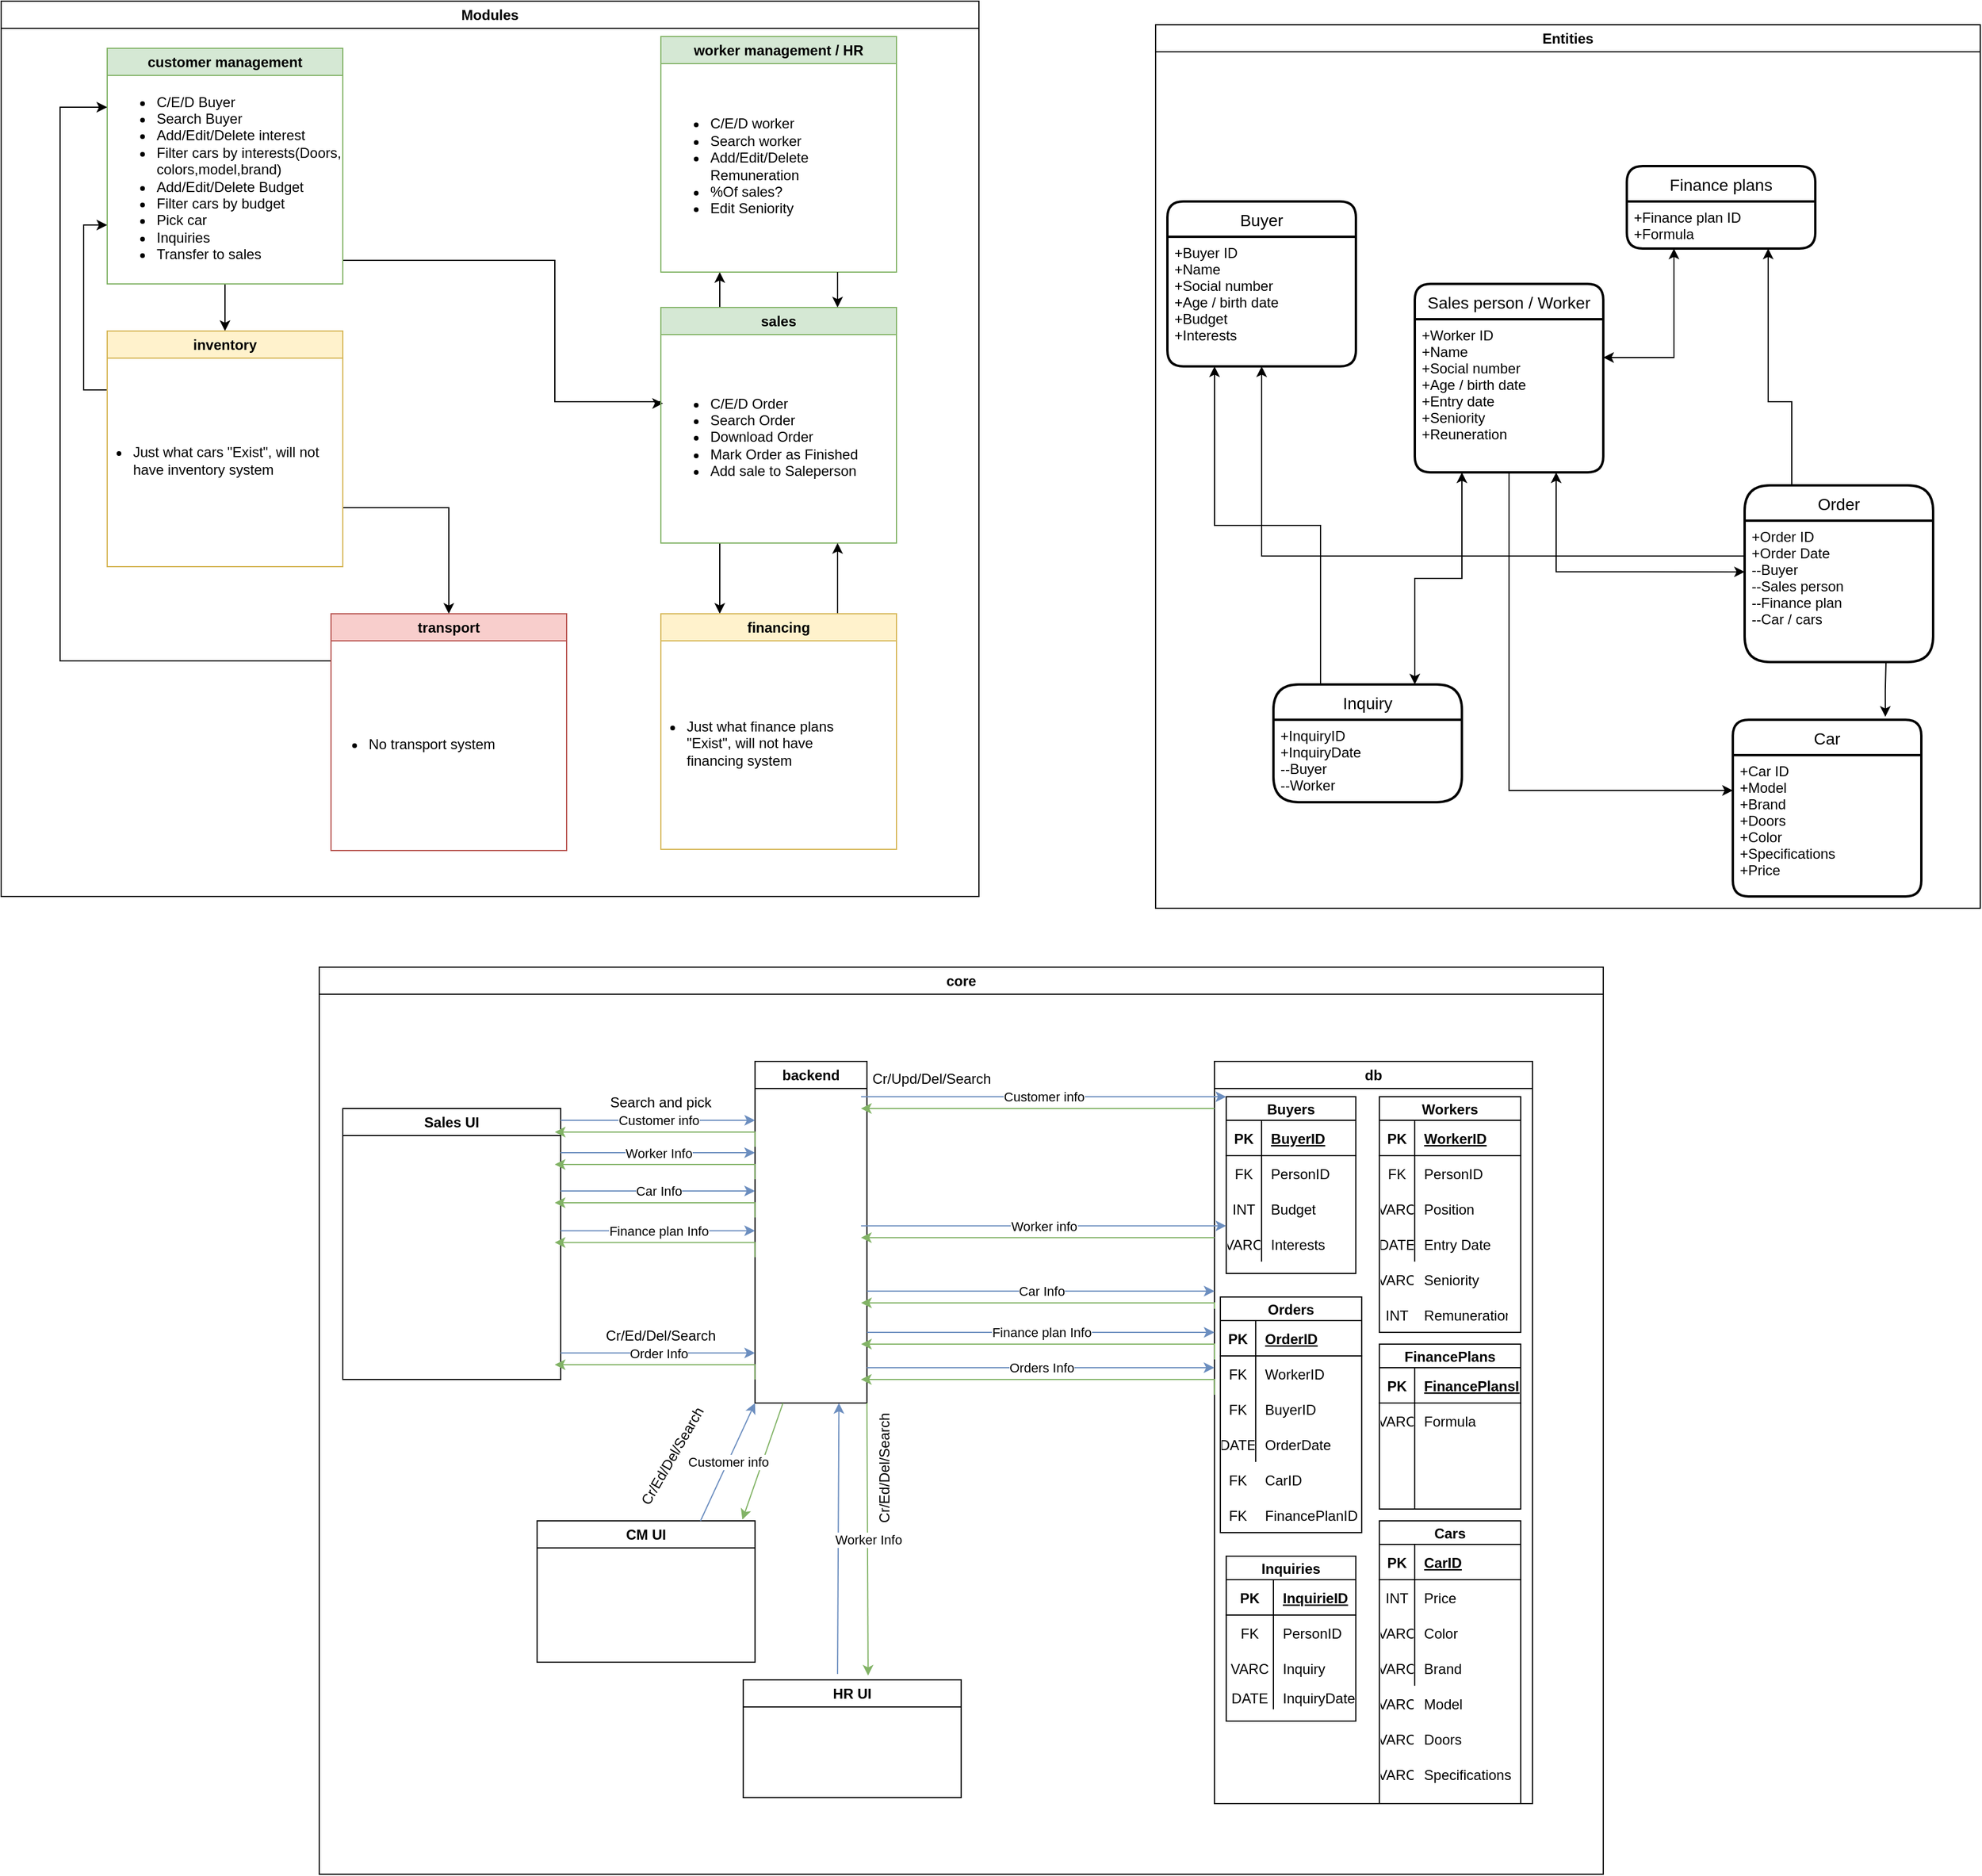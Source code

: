 <mxfile version="20.8.16" type="device"><diagram name="Page-1" id="Ios78xpGciTI81uir2HX"><mxGraphModel dx="2446" dy="1408" grid="1" gridSize="10" guides="1" tooltips="1" connect="1" arrows="1" fold="1" page="1" pageScale="1" pageWidth="1920" pageHeight="1200" math="0" shadow="0"><root><mxCell id="0"/><mxCell id="1" parent="0"/><mxCell id="GWzosVVfgt0Or8-R9kBa-1" value="Modules" style="swimlane;whiteSpace=wrap;html=1;" vertex="1" parent="1"><mxGeometry x="80" y="10" width="830" height="760" as="geometry"/></mxCell><mxCell id="GWzosVVfgt0Or8-R9kBa-6" style="edgeStyle=orthogonalEdgeStyle;rounded=0;orthogonalLoop=1;jettySize=auto;html=1;entryX=0.009;entryY=0.341;entryDx=0;entryDy=0;entryPerimeter=0;" edge="1" parent="GWzosVVfgt0Or8-R9kBa-1" source="GWzosVVfgt0Or8-R9kBa-2" target="GWzosVVfgt0Or8-R9kBa-51"><mxGeometry relative="1" as="geometry"><mxPoint x="470" y="110" as="targetPoint"/><Array as="points"><mxPoint x="470" y="220"/><mxPoint x="470" y="340"/><mxPoint x="560" y="340"/></Array></mxGeometry></mxCell><mxCell id="GWzosVVfgt0Or8-R9kBa-9" style="edgeStyle=orthogonalEdgeStyle;rounded=0;orthogonalLoop=1;jettySize=auto;html=1;entryX=0.5;entryY=0;entryDx=0;entryDy=0;" edge="1" parent="GWzosVVfgt0Or8-R9kBa-1" source="GWzosVVfgt0Or8-R9kBa-2" target="GWzosVVfgt0Or8-R9kBa-5"><mxGeometry relative="1" as="geometry"/></mxCell><mxCell id="GWzosVVfgt0Or8-R9kBa-2" value="customer management" style="swimlane;whiteSpace=wrap;html=1;fillColor=#d5e8d4;strokeColor=#82b366;" vertex="1" parent="GWzosVVfgt0Or8-R9kBa-1"><mxGeometry x="90" y="40" width="200" height="200" as="geometry"/></mxCell><mxCell id="GWzosVVfgt0Or8-R9kBa-50" value="&lt;ul&gt;&lt;li&gt;C/E/D Buyer&lt;/li&gt;&lt;li&gt;Search Buyer&lt;/li&gt;&lt;li&gt;Add/Edit/Delete interest&lt;/li&gt;&lt;li&gt;Filter cars by interests(Doors, colors,model,brand)&lt;/li&gt;&lt;li&gt;Add/Edit/Delete Budget&lt;/li&gt;&lt;li&gt;Filter cars by budget&lt;/li&gt;&lt;li&gt;Pick car&lt;/li&gt;&lt;li&gt;Inquiries&lt;/li&gt;&lt;li&gt;Transfer to sales&lt;/li&gt;&lt;/ul&gt;" style="text;strokeColor=none;fillColor=none;html=1;whiteSpace=wrap;verticalAlign=middle;overflow=hidden;" vertex="1" parent="GWzosVVfgt0Or8-R9kBa-2"><mxGeometry y="20" width="200" height="180" as="geometry"/></mxCell><mxCell id="GWzosVVfgt0Or8-R9kBa-13" style="edgeStyle=orthogonalEdgeStyle;rounded=0;orthogonalLoop=1;jettySize=auto;html=1;exitX=0.25;exitY=1;exitDx=0;exitDy=0;entryX=0.25;entryY=0;entryDx=0;entryDy=0;" edge="1" parent="GWzosVVfgt0Or8-R9kBa-1" source="GWzosVVfgt0Or8-R9kBa-3" target="GWzosVVfgt0Or8-R9kBa-4"><mxGeometry relative="1" as="geometry"/></mxCell><mxCell id="GWzosVVfgt0Or8-R9kBa-61" style="edgeStyle=orthogonalEdgeStyle;rounded=0;orthogonalLoop=1;jettySize=auto;html=1;exitX=0.25;exitY=0;exitDx=0;exitDy=0;entryX=0.25;entryY=1;entryDx=0;entryDy=0;" edge="1" parent="GWzosVVfgt0Or8-R9kBa-1" source="GWzosVVfgt0Or8-R9kBa-3" target="GWzosVVfgt0Or8-R9kBa-53"><mxGeometry relative="1" as="geometry"/></mxCell><mxCell id="GWzosVVfgt0Or8-R9kBa-3" value="sales" style="swimlane;whiteSpace=wrap;html=1;fillColor=#d5e8d4;strokeColor=#82b366;" vertex="1" parent="GWzosVVfgt0Or8-R9kBa-1"><mxGeometry x="560" y="260" width="200" height="200" as="geometry"/></mxCell><mxCell id="GWzosVVfgt0Or8-R9kBa-51" value="&lt;ul&gt;&lt;li&gt;C/E/D Order&lt;/li&gt;&lt;li&gt;Search Order&lt;/li&gt;&lt;li&gt;Download Order&lt;/li&gt;&lt;li&gt;Mark Order as Finished&lt;/li&gt;&lt;li&gt;Add sale to Saleperson&lt;/li&gt;&lt;/ul&gt;" style="text;strokeColor=none;fillColor=none;html=1;whiteSpace=wrap;verticalAlign=middle;overflow=hidden;" vertex="1" parent="GWzosVVfgt0Or8-R9kBa-3"><mxGeometry y="20" width="200" height="180" as="geometry"/></mxCell><mxCell id="GWzosVVfgt0Or8-R9kBa-10" style="edgeStyle=orthogonalEdgeStyle;rounded=0;orthogonalLoop=1;jettySize=auto;html=1;exitX=0;exitY=0.25;exitDx=0;exitDy=0;entryX=0;entryY=0.75;entryDx=0;entryDy=0;" edge="1" parent="GWzosVVfgt0Or8-R9kBa-1" source="GWzosVVfgt0Or8-R9kBa-5" target="GWzosVVfgt0Or8-R9kBa-2"><mxGeometry relative="1" as="geometry"/></mxCell><mxCell id="GWzosVVfgt0Or8-R9kBa-12" style="edgeStyle=orthogonalEdgeStyle;rounded=0;orthogonalLoop=1;jettySize=auto;html=1;exitX=1;exitY=0.75;exitDx=0;exitDy=0;entryX=0.5;entryY=0;entryDx=0;entryDy=0;" edge="1" parent="GWzosVVfgt0Or8-R9kBa-1" source="GWzosVVfgt0Or8-R9kBa-5" target="GWzosVVfgt0Or8-R9kBa-11"><mxGeometry relative="1" as="geometry"><Array as="points"><mxPoint x="380" y="430"/></Array></mxGeometry></mxCell><mxCell id="GWzosVVfgt0Or8-R9kBa-5" value="inventory" style="swimlane;whiteSpace=wrap;html=1;fillColor=#fff2cc;strokeColor=#d6b656;" vertex="1" parent="GWzosVVfgt0Or8-R9kBa-1"><mxGeometry x="90" y="280" width="200" height="200" as="geometry"/></mxCell><mxCell id="GWzosVVfgt0Or8-R9kBa-55" value="&lt;ul&gt;&lt;li style=&quot;border-color: var(--border-color);&quot;&gt;Just what cars &quot;Exist&quot;, will not have inventory system&lt;/li&gt;&lt;/ul&gt;" style="text;strokeColor=none;fillColor=none;html=1;whiteSpace=wrap;verticalAlign=middle;overflow=hidden;" vertex="1" parent="GWzosVVfgt0Or8-R9kBa-5"><mxGeometry x="-20" y="20" width="200" height="180" as="geometry"/></mxCell><mxCell id="GWzosVVfgt0Or8-R9kBa-14" style="edgeStyle=orthogonalEdgeStyle;rounded=0;orthogonalLoop=1;jettySize=auto;html=1;exitX=0.75;exitY=0;exitDx=0;exitDy=0;entryX=0.75;entryY=1;entryDx=0;entryDy=0;" edge="1" parent="GWzosVVfgt0Or8-R9kBa-1" source="GWzosVVfgt0Or8-R9kBa-4" target="GWzosVVfgt0Or8-R9kBa-3"><mxGeometry relative="1" as="geometry"/></mxCell><mxCell id="GWzosVVfgt0Or8-R9kBa-4" value="financing" style="swimlane;whiteSpace=wrap;html=1;fillColor=#fff2cc;strokeColor=#d6b656;startSize=23;" vertex="1" parent="GWzosVVfgt0Or8-R9kBa-1"><mxGeometry x="560" y="520" width="200" height="200" as="geometry"/></mxCell><mxCell id="GWzosVVfgt0Or8-R9kBa-56" value="financing" style="swimlane;whiteSpace=wrap;html=1;fillColor=#fff2cc;strokeColor=#d6b656;" vertex="1" parent="GWzosVVfgt0Or8-R9kBa-4"><mxGeometry width="200" height="200" as="geometry"/></mxCell><mxCell id="GWzosVVfgt0Or8-R9kBa-57" value="&lt;ul&gt;&lt;li&gt;Just what finance plans &quot;Exist&quot;, will not have financing system&lt;/li&gt;&lt;/ul&gt;" style="text;strokeColor=none;fillColor=none;html=1;whiteSpace=wrap;verticalAlign=middle;overflow=hidden;" vertex="1" parent="GWzosVVfgt0Or8-R9kBa-56"><mxGeometry x="-20" y="20" width="200" height="180" as="geometry"/></mxCell><mxCell id="GWzosVVfgt0Or8-R9kBa-15" style="edgeStyle=orthogonalEdgeStyle;rounded=0;orthogonalLoop=1;jettySize=auto;html=1;exitX=0;exitY=0.25;exitDx=0;exitDy=0;entryX=0;entryY=0.25;entryDx=0;entryDy=0;" edge="1" parent="GWzosVVfgt0Or8-R9kBa-1" source="GWzosVVfgt0Or8-R9kBa-11" target="GWzosVVfgt0Or8-R9kBa-2"><mxGeometry relative="1" as="geometry"><Array as="points"><mxPoint x="50" y="560"/><mxPoint x="50" y="90"/></Array></mxGeometry></mxCell><mxCell id="GWzosVVfgt0Or8-R9kBa-11" value="transport" style="swimlane;whiteSpace=wrap;html=1;fillColor=#f8cecc;strokeColor=#b85450;" vertex="1" parent="GWzosVVfgt0Or8-R9kBa-1"><mxGeometry x="280" y="520" width="200" height="201" as="geometry"/></mxCell><mxCell id="GWzosVVfgt0Or8-R9kBa-58" value="&lt;ul&gt;&lt;li style=&quot;border-color: var(--border-color);&quot;&gt;No transport system&lt;/li&gt;&lt;/ul&gt;" style="text;strokeColor=none;fillColor=none;html=1;whiteSpace=wrap;verticalAlign=middle;overflow=hidden;" vertex="1" parent="GWzosVVfgt0Or8-R9kBa-11"><mxGeometry x="-10" y="21" width="200" height="180" as="geometry"/></mxCell><mxCell id="GWzosVVfgt0Or8-R9kBa-52" value="worker management / HR" style="swimlane;whiteSpace=wrap;html=1;fillColor=#d5e8d4;strokeColor=#82b366;" vertex="1" parent="GWzosVVfgt0Or8-R9kBa-1"><mxGeometry x="560" y="30" width="200" height="200" as="geometry"/></mxCell><mxCell id="GWzosVVfgt0Or8-R9kBa-53" value="&lt;ul&gt;&lt;li&gt;C/E/D worker&lt;/li&gt;&lt;li&gt;Search worker&lt;/li&gt;&lt;li&gt;Add/Edit/Delete Remuneration&lt;/li&gt;&lt;li&gt;%Of sales?&lt;/li&gt;&lt;li&gt;Edit Seniority&lt;/li&gt;&lt;/ul&gt;" style="text;strokeColor=none;fillColor=none;html=1;whiteSpace=wrap;verticalAlign=middle;overflow=hidden;" vertex="1" parent="GWzosVVfgt0Or8-R9kBa-52"><mxGeometry y="20" width="200" height="180" as="geometry"/></mxCell><mxCell id="GWzosVVfgt0Or8-R9kBa-62" style="edgeStyle=orthogonalEdgeStyle;rounded=0;orthogonalLoop=1;jettySize=auto;html=1;exitX=0.75;exitY=1;exitDx=0;exitDy=0;entryX=0.75;entryY=0;entryDx=0;entryDy=0;" edge="1" parent="GWzosVVfgt0Or8-R9kBa-1" source="GWzosVVfgt0Or8-R9kBa-53" target="GWzosVVfgt0Or8-R9kBa-3"><mxGeometry relative="1" as="geometry"/></mxCell><mxCell id="GWzosVVfgt0Or8-R9kBa-42" value="Entities" style="swimlane;whiteSpace=wrap;html=1;" vertex="1" parent="1"><mxGeometry x="1060" y="30" width="700" height="750" as="geometry"/></mxCell><mxCell id="GWzosVVfgt0Or8-R9kBa-17" value="Buyer" style="swimlane;childLayout=stackLayout;horizontal=1;startSize=30;horizontalStack=0;rounded=1;fontSize=14;fontStyle=0;strokeWidth=2;resizeParent=0;resizeLast=1;shadow=0;dashed=0;align=center;" vertex="1" parent="GWzosVVfgt0Or8-R9kBa-42"><mxGeometry x="10" y="150" width="160" height="140" as="geometry"/></mxCell><mxCell id="GWzosVVfgt0Or8-R9kBa-18" value="+Buyer ID&#10;+Name&#10;+Social number&#10;+Age / birth date&#10;+Budget&#10;+Interests" style="align=left;strokeColor=none;fillColor=none;spacingLeft=4;fontSize=12;verticalAlign=top;resizable=0;rotatable=0;part=1;" vertex="1" parent="GWzosVVfgt0Or8-R9kBa-17"><mxGeometry y="30" width="160" height="110" as="geometry"/></mxCell><mxCell id="GWzosVVfgt0Or8-R9kBa-19" value="Sales person / Worker" style="swimlane;childLayout=stackLayout;horizontal=1;startSize=30;horizontalStack=0;rounded=1;fontSize=14;fontStyle=0;strokeWidth=2;resizeParent=0;resizeLast=1;shadow=0;dashed=0;align=center;" vertex="1" parent="GWzosVVfgt0Or8-R9kBa-42"><mxGeometry x="220" y="220" width="160" height="160" as="geometry"><mxRectangle x="1130" y="210" width="120" height="30" as="alternateBounds"/></mxGeometry></mxCell><mxCell id="GWzosVVfgt0Or8-R9kBa-20" value="+Worker ID&#10;+Name&#10;+Social number&#10;+Age / birth date&#10;+Entry date&#10;+Seniority&#10;+Reuneration&#10;" style="align=left;strokeColor=none;fillColor=none;spacingLeft=4;fontSize=12;verticalAlign=top;resizable=0;rotatable=0;part=1;" vertex="1" parent="GWzosVVfgt0Or8-R9kBa-19"><mxGeometry y="30" width="160" height="130" as="geometry"/></mxCell><mxCell id="GWzosVVfgt0Or8-R9kBa-27" value="Order" style="swimlane;childLayout=stackLayout;horizontal=1;startSize=30;horizontalStack=0;rounded=1;fontSize=14;fontStyle=0;strokeWidth=2;resizeParent=0;resizeLast=1;shadow=0;dashed=0;align=center;arcSize=24;" vertex="1" parent="GWzosVVfgt0Or8-R9kBa-42"><mxGeometry x="500" y="391" width="160" height="150" as="geometry"/></mxCell><mxCell id="GWzosVVfgt0Or8-R9kBa-28" value="+Order ID&#10;+Order Date&#10;--Buyer&#10;--Sales person&#10;--Finance plan&#10;--Car / cars" style="align=left;strokeColor=none;fillColor=none;spacingLeft=4;fontSize=12;verticalAlign=top;resizable=0;rotatable=0;part=1;" vertex="1" parent="GWzosVVfgt0Or8-R9kBa-27"><mxGeometry y="30" width="160" height="120" as="geometry"/></mxCell><mxCell id="GWzosVVfgt0Or8-R9kBa-30" style="edgeStyle=orthogonalEdgeStyle;rounded=0;orthogonalLoop=1;jettySize=auto;html=1;exitX=0.5;exitY=1;exitDx=0;exitDy=0;entryX=0;entryY=0.25;entryDx=0;entryDy=0;startArrow=classic;startFill=1;endArrow=none;endFill=0;" edge="1" parent="GWzosVVfgt0Or8-R9kBa-42" source="GWzosVVfgt0Or8-R9kBa-18" target="GWzosVVfgt0Or8-R9kBa-28"><mxGeometry relative="1" as="geometry"/></mxCell><mxCell id="GWzosVVfgt0Or8-R9kBa-31" style="edgeStyle=orthogonalEdgeStyle;rounded=0;orthogonalLoop=1;jettySize=auto;html=1;exitX=0.75;exitY=1;exitDx=0;exitDy=0;entryX=0.25;entryY=0;entryDx=0;entryDy=0;startArrow=classic;startFill=1;endArrow=none;endFill=0;" edge="1" parent="GWzosVVfgt0Or8-R9kBa-42" source="GWzosVVfgt0Or8-R9kBa-38" target="GWzosVVfgt0Or8-R9kBa-27"><mxGeometry relative="1" as="geometry"><mxPoint x="390" y="250" as="sourcePoint"/><Array as="points"><mxPoint x="520" y="320"/><mxPoint x="540" y="320"/></Array></mxGeometry></mxCell><mxCell id="GWzosVVfgt0Or8-R9kBa-37" value="Finance plans" style="swimlane;childLayout=stackLayout;horizontal=1;startSize=30;horizontalStack=0;rounded=1;fontSize=14;fontStyle=0;strokeWidth=2;resizeParent=0;resizeLast=1;shadow=0;dashed=0;align=center;" vertex="1" parent="GWzosVVfgt0Or8-R9kBa-42"><mxGeometry x="400" y="120" width="160" height="70" as="geometry"><mxRectangle x="1130" y="210" width="120" height="30" as="alternateBounds"/></mxGeometry></mxCell><mxCell id="GWzosVVfgt0Or8-R9kBa-38" value="+Finance plan ID&#10;+Formula&#10;" style="align=left;strokeColor=none;fillColor=none;spacingLeft=4;fontSize=12;verticalAlign=top;resizable=0;rotatable=0;part=1;" vertex="1" parent="GWzosVVfgt0Or8-R9kBa-37"><mxGeometry y="30" width="160" height="40" as="geometry"/></mxCell><mxCell id="GWzosVVfgt0Or8-R9kBa-32" value="Car" style="swimlane;childLayout=stackLayout;horizontal=1;startSize=30;horizontalStack=0;rounded=1;fontSize=14;fontStyle=0;strokeWidth=2;resizeParent=0;resizeLast=1;shadow=0;dashed=0;align=center;" vertex="1" parent="GWzosVVfgt0Or8-R9kBa-42"><mxGeometry x="490" y="590" width="160" height="150" as="geometry"/></mxCell><mxCell id="GWzosVVfgt0Or8-R9kBa-33" value="+Car ID&#10;+Model&#10;+Brand&#10;+Doors&#10;+Color&#10;+Specifications&#10;+Price" style="align=left;strokeColor=none;fillColor=none;spacingLeft=4;fontSize=12;verticalAlign=top;resizable=0;rotatable=0;part=1;" vertex="1" parent="GWzosVVfgt0Or8-R9kBa-32"><mxGeometry y="30" width="160" height="120" as="geometry"/></mxCell><mxCell id="GWzosVVfgt0Or8-R9kBa-44" style="edgeStyle=orthogonalEdgeStyle;rounded=0;orthogonalLoop=1;jettySize=auto;html=1;exitX=0.75;exitY=1;exitDx=0;exitDy=0;entryX=0.001;entryY=0.362;entryDx=0;entryDy=0;entryPerimeter=0;startArrow=classic;startFill=1;" edge="1" parent="GWzosVVfgt0Or8-R9kBa-42" source="GWzosVVfgt0Or8-R9kBa-20" target="GWzosVVfgt0Or8-R9kBa-28"><mxGeometry relative="1" as="geometry"/></mxCell><mxCell id="GWzosVVfgt0Or8-R9kBa-45" style="edgeStyle=orthogonalEdgeStyle;rounded=0;orthogonalLoop=1;jettySize=auto;html=1;exitX=0.809;exitY=-0.017;exitDx=0;exitDy=0;entryX=0.75;entryY=1;entryDx=0;entryDy=0;startArrow=classic;startFill=1;endArrow=none;endFill=0;exitPerimeter=0;" edge="1" parent="GWzosVVfgt0Or8-R9kBa-42" source="GWzosVVfgt0Or8-R9kBa-32" target="GWzosVVfgt0Or8-R9kBa-28"><mxGeometry relative="1" as="geometry"/></mxCell><mxCell id="GWzosVVfgt0Or8-R9kBa-46" style="edgeStyle=orthogonalEdgeStyle;rounded=0;orthogonalLoop=1;jettySize=auto;html=1;entryX=0.25;entryY=1;entryDx=0;entryDy=0;startArrow=classic;startFill=1;exitX=1;exitY=0.25;exitDx=0;exitDy=0;" edge="1" parent="GWzosVVfgt0Or8-R9kBa-42" source="GWzosVVfgt0Or8-R9kBa-20" target="GWzosVVfgt0Or8-R9kBa-38"><mxGeometry relative="1" as="geometry"><mxPoint x="360" y="280" as="sourcePoint"/></mxGeometry></mxCell><mxCell id="GWzosVVfgt0Or8-R9kBa-380" style="edgeStyle=orthogonalEdgeStyle;rounded=0;orthogonalLoop=1;jettySize=auto;html=1;exitX=0.25;exitY=0;exitDx=0;exitDy=0;entryX=0.25;entryY=1;entryDx=0;entryDy=0;" edge="1" parent="GWzosVVfgt0Or8-R9kBa-42" source="GWzosVVfgt0Or8-R9kBa-375" target="GWzosVVfgt0Or8-R9kBa-18"><mxGeometry relative="1" as="geometry"/></mxCell><mxCell id="GWzosVVfgt0Or8-R9kBa-375" value="Inquiry " style="swimlane;childLayout=stackLayout;horizontal=1;startSize=30;horizontalStack=0;rounded=1;fontSize=14;fontStyle=0;strokeWidth=2;resizeParent=0;resizeLast=1;shadow=0;dashed=0;align=center;arcSize=24;" vertex="1" parent="GWzosVVfgt0Or8-R9kBa-42"><mxGeometry x="100" y="560" width="160" height="100" as="geometry"/></mxCell><mxCell id="GWzosVVfgt0Or8-R9kBa-376" value="+InquiryID&#10;+InquiryDate&#10;--Buyer&#10;--Worker" style="align=left;strokeColor=none;fillColor=none;spacingLeft=4;fontSize=12;verticalAlign=top;resizable=0;rotatable=0;part=1;" vertex="1" parent="GWzosVVfgt0Or8-R9kBa-375"><mxGeometry y="30" width="160" height="70" as="geometry"/></mxCell><mxCell id="GWzosVVfgt0Or8-R9kBa-378" style="edgeStyle=orthogonalEdgeStyle;rounded=0;orthogonalLoop=1;jettySize=auto;html=1;exitX=0.25;exitY=1;exitDx=0;exitDy=0;entryX=0.75;entryY=0;entryDx=0;entryDy=0;startArrow=classic;startFill=1;" edge="1" parent="GWzosVVfgt0Or8-R9kBa-42" source="GWzosVVfgt0Or8-R9kBa-20" target="GWzosVVfgt0Or8-R9kBa-375"><mxGeometry relative="1" as="geometry"/></mxCell><mxCell id="GWzosVVfgt0Or8-R9kBa-382" style="edgeStyle=orthogonalEdgeStyle;rounded=0;orthogonalLoop=1;jettySize=auto;html=1;exitX=0.5;exitY=1;exitDx=0;exitDy=0;entryX=0;entryY=0.25;entryDx=0;entryDy=0;startArrow=none;startFill=0;endArrow=classic;endFill=1;" edge="1" parent="GWzosVVfgt0Or8-R9kBa-42" source="GWzosVVfgt0Or8-R9kBa-20" target="GWzosVVfgt0Or8-R9kBa-33"><mxGeometry relative="1" as="geometry"/></mxCell><mxCell id="GWzosVVfgt0Or8-R9kBa-63" value="core" style="swimlane;whiteSpace=wrap;html=1;" vertex="1" parent="1"><mxGeometry x="350" y="830" width="1090" height="770" as="geometry"/></mxCell><mxCell id="GWzosVVfgt0Or8-R9kBa-65" value="CM UI" style="swimlane;whiteSpace=wrap;html=1;" vertex="1" parent="GWzosVVfgt0Or8-R9kBa-63"><mxGeometry x="184.92" y="470" width="185" height="120" as="geometry"/></mxCell><mxCell id="GWzosVVfgt0Or8-R9kBa-67" value="backend" style="swimlane;whiteSpace=wrap;html=1;" vertex="1" parent="GWzosVVfgt0Or8-R9kBa-63"><mxGeometry x="369.92" y="80" width="95" height="290" as="geometry"/></mxCell><mxCell id="GWzosVVfgt0Or8-R9kBa-68" value="db" style="swimlane;whiteSpace=wrap;html=1;" vertex="1" parent="GWzosVVfgt0Or8-R9kBa-63"><mxGeometry x="759.92" y="80" width="270" height="630" as="geometry"/></mxCell><mxCell id="GWzosVVfgt0Or8-R9kBa-91" value="Buyers" style="shape=table;startSize=20;container=1;collapsible=1;childLayout=tableLayout;fixedRows=1;rowLines=0;fontStyle=1;align=center;resizeLast=1;" vertex="1" parent="GWzosVVfgt0Or8-R9kBa-68"><mxGeometry x="10" y="30" width="110" height="150" as="geometry"/></mxCell><mxCell id="GWzosVVfgt0Or8-R9kBa-92" value="" style="shape=tableRow;horizontal=0;startSize=0;swimlaneHead=0;swimlaneBody=0;fillColor=none;collapsible=0;dropTarget=0;points=[[0,0.5],[1,0.5]];portConstraint=eastwest;top=0;left=0;right=0;bottom=1;" vertex="1" parent="GWzosVVfgt0Or8-R9kBa-91"><mxGeometry y="20" width="110" height="30" as="geometry"/></mxCell><mxCell id="GWzosVVfgt0Or8-R9kBa-93" value="PK" style="shape=partialRectangle;connectable=0;fillColor=none;top=0;left=0;bottom=0;right=0;fontStyle=1;overflow=hidden;" vertex="1" parent="GWzosVVfgt0Or8-R9kBa-92"><mxGeometry width="30" height="30" as="geometry"><mxRectangle width="30" height="30" as="alternateBounds"/></mxGeometry></mxCell><mxCell id="GWzosVVfgt0Or8-R9kBa-94" value="BuyerID" style="shape=partialRectangle;connectable=0;fillColor=none;top=0;left=0;bottom=0;right=0;align=left;spacingLeft=6;fontStyle=5;overflow=hidden;" vertex="1" parent="GWzosVVfgt0Or8-R9kBa-92"><mxGeometry x="30" width="80" height="30" as="geometry"><mxRectangle width="80" height="30" as="alternateBounds"/></mxGeometry></mxCell><mxCell id="GWzosVVfgt0Or8-R9kBa-95" value="" style="shape=tableRow;horizontal=0;startSize=0;swimlaneHead=0;swimlaneBody=0;fillColor=none;collapsible=0;dropTarget=0;points=[[0,0.5],[1,0.5]];portConstraint=eastwest;top=0;left=0;right=0;bottom=0;" vertex="1" parent="GWzosVVfgt0Or8-R9kBa-91"><mxGeometry y="50" width="110" height="30" as="geometry"/></mxCell><mxCell id="GWzosVVfgt0Or8-R9kBa-96" value="FK" style="shape=partialRectangle;connectable=0;fillColor=none;top=0;left=0;bottom=0;right=0;editable=1;overflow=hidden;" vertex="1" parent="GWzosVVfgt0Or8-R9kBa-95"><mxGeometry width="30" height="30" as="geometry"><mxRectangle width="30" height="30" as="alternateBounds"/></mxGeometry></mxCell><mxCell id="GWzosVVfgt0Or8-R9kBa-97" value="PersonID" style="shape=partialRectangle;connectable=0;fillColor=none;top=0;left=0;bottom=0;right=0;align=left;spacingLeft=6;overflow=hidden;" vertex="1" parent="GWzosVVfgt0Or8-R9kBa-95"><mxGeometry x="30" width="80" height="30" as="geometry"><mxRectangle width="80" height="30" as="alternateBounds"/></mxGeometry></mxCell><mxCell id="GWzosVVfgt0Or8-R9kBa-98" value="" style="shape=tableRow;horizontal=0;startSize=0;swimlaneHead=0;swimlaneBody=0;fillColor=none;collapsible=0;dropTarget=0;points=[[0,0.5],[1,0.5]];portConstraint=eastwest;top=0;left=0;right=0;bottom=0;" vertex="1" parent="GWzosVVfgt0Or8-R9kBa-91"><mxGeometry y="80" width="110" height="30" as="geometry"/></mxCell><mxCell id="GWzosVVfgt0Or8-R9kBa-99" value="INT" style="shape=partialRectangle;connectable=0;fillColor=none;top=0;left=0;bottom=0;right=0;editable=1;overflow=hidden;" vertex="1" parent="GWzosVVfgt0Or8-R9kBa-98"><mxGeometry width="30" height="30" as="geometry"><mxRectangle width="30" height="30" as="alternateBounds"/></mxGeometry></mxCell><mxCell id="GWzosVVfgt0Or8-R9kBa-100" value="Budget" style="shape=partialRectangle;connectable=0;fillColor=none;top=0;left=0;bottom=0;right=0;align=left;spacingLeft=6;overflow=hidden;" vertex="1" parent="GWzosVVfgt0Or8-R9kBa-98"><mxGeometry x="30" width="80" height="30" as="geometry"><mxRectangle width="80" height="30" as="alternateBounds"/></mxGeometry></mxCell><mxCell id="GWzosVVfgt0Or8-R9kBa-101" value="" style="shape=tableRow;horizontal=0;startSize=0;swimlaneHead=0;swimlaneBody=0;fillColor=none;collapsible=0;dropTarget=0;points=[[0,0.5],[1,0.5]];portConstraint=eastwest;top=0;left=0;right=0;bottom=0;" vertex="1" parent="GWzosVVfgt0Or8-R9kBa-91"><mxGeometry y="110" width="110" height="30" as="geometry"/></mxCell><mxCell id="GWzosVVfgt0Or8-R9kBa-102" value="VARC" style="shape=partialRectangle;connectable=0;fillColor=none;top=0;left=0;bottom=0;right=0;editable=1;overflow=hidden;" vertex="1" parent="GWzosVVfgt0Or8-R9kBa-101"><mxGeometry width="30" height="30" as="geometry"><mxRectangle width="30" height="30" as="alternateBounds"/></mxGeometry></mxCell><mxCell id="GWzosVVfgt0Or8-R9kBa-103" value="Interests" style="shape=partialRectangle;connectable=0;fillColor=none;top=0;left=0;bottom=0;right=0;align=left;spacingLeft=6;overflow=hidden;" vertex="1" parent="GWzosVVfgt0Or8-R9kBa-101"><mxGeometry x="30" width="80" height="30" as="geometry"><mxRectangle width="80" height="30" as="alternateBounds"/></mxGeometry></mxCell><mxCell id="GWzosVVfgt0Or8-R9kBa-118" value="Workers" style="shape=table;startSize=20;container=1;collapsible=1;childLayout=tableLayout;fixedRows=1;rowLines=0;fontStyle=1;align=center;resizeLast=1;" vertex="1" parent="GWzosVVfgt0Or8-R9kBa-68"><mxGeometry x="140" y="30" width="120" height="200" as="geometry"/></mxCell><mxCell id="GWzosVVfgt0Or8-R9kBa-119" value="" style="shape=tableRow;horizontal=0;startSize=0;swimlaneHead=0;swimlaneBody=0;fillColor=none;collapsible=0;dropTarget=0;points=[[0,0.5],[1,0.5]];portConstraint=eastwest;top=0;left=0;right=0;bottom=1;" vertex="1" parent="GWzosVVfgt0Or8-R9kBa-118"><mxGeometry y="20" width="120" height="30" as="geometry"/></mxCell><mxCell id="GWzosVVfgt0Or8-R9kBa-120" value="PK" style="shape=partialRectangle;connectable=0;fillColor=none;top=0;left=0;bottom=0;right=0;fontStyle=1;overflow=hidden;" vertex="1" parent="GWzosVVfgt0Or8-R9kBa-119"><mxGeometry width="30" height="30" as="geometry"><mxRectangle width="30" height="30" as="alternateBounds"/></mxGeometry></mxCell><mxCell id="GWzosVVfgt0Or8-R9kBa-121" value="WorkerID" style="shape=partialRectangle;connectable=0;fillColor=none;top=0;left=0;bottom=0;right=0;align=left;spacingLeft=6;fontStyle=5;overflow=hidden;" vertex="1" parent="GWzosVVfgt0Or8-R9kBa-119"><mxGeometry x="30" width="90" height="30" as="geometry"><mxRectangle width="90" height="30" as="alternateBounds"/></mxGeometry></mxCell><mxCell id="GWzosVVfgt0Or8-R9kBa-122" value="" style="shape=tableRow;horizontal=0;startSize=0;swimlaneHead=0;swimlaneBody=0;fillColor=none;collapsible=0;dropTarget=0;points=[[0,0.5],[1,0.5]];portConstraint=eastwest;top=0;left=0;right=0;bottom=0;" vertex="1" parent="GWzosVVfgt0Or8-R9kBa-118"><mxGeometry y="50" width="120" height="30" as="geometry"/></mxCell><mxCell id="GWzosVVfgt0Or8-R9kBa-123" value="FK" style="shape=partialRectangle;connectable=0;fillColor=none;top=0;left=0;bottom=0;right=0;editable=1;overflow=hidden;" vertex="1" parent="GWzosVVfgt0Or8-R9kBa-122"><mxGeometry width="30" height="30" as="geometry"><mxRectangle width="30" height="30" as="alternateBounds"/></mxGeometry></mxCell><mxCell id="GWzosVVfgt0Or8-R9kBa-124" value="PersonID" style="shape=partialRectangle;connectable=0;fillColor=none;top=0;left=0;bottom=0;right=0;align=left;spacingLeft=6;overflow=hidden;" vertex="1" parent="GWzosVVfgt0Or8-R9kBa-122"><mxGeometry x="30" width="90" height="30" as="geometry"><mxRectangle width="90" height="30" as="alternateBounds"/></mxGeometry></mxCell><mxCell id="GWzosVVfgt0Or8-R9kBa-125" value="" style="shape=tableRow;horizontal=0;startSize=0;swimlaneHead=0;swimlaneBody=0;fillColor=none;collapsible=0;dropTarget=0;points=[[0,0.5],[1,0.5]];portConstraint=eastwest;top=0;left=0;right=0;bottom=0;" vertex="1" parent="GWzosVVfgt0Or8-R9kBa-118"><mxGeometry y="80" width="120" height="30" as="geometry"/></mxCell><mxCell id="GWzosVVfgt0Or8-R9kBa-126" value="VARC" style="shape=partialRectangle;connectable=0;fillColor=none;top=0;left=0;bottom=0;right=0;editable=1;overflow=hidden;" vertex="1" parent="GWzosVVfgt0Or8-R9kBa-125"><mxGeometry width="30" height="30" as="geometry"><mxRectangle width="30" height="30" as="alternateBounds"/></mxGeometry></mxCell><mxCell id="GWzosVVfgt0Or8-R9kBa-127" value="Position" style="shape=partialRectangle;connectable=0;fillColor=none;top=0;left=0;bottom=0;right=0;align=left;spacingLeft=6;overflow=hidden;" vertex="1" parent="GWzosVVfgt0Or8-R9kBa-125"><mxGeometry x="30" width="90" height="30" as="geometry"><mxRectangle width="90" height="30" as="alternateBounds"/></mxGeometry></mxCell><mxCell id="GWzosVVfgt0Or8-R9kBa-128" value="" style="shape=tableRow;horizontal=0;startSize=0;swimlaneHead=0;swimlaneBody=0;fillColor=none;collapsible=0;dropTarget=0;points=[[0,0.5],[1,0.5]];portConstraint=eastwest;top=0;left=0;right=0;bottom=0;" vertex="1" parent="GWzosVVfgt0Or8-R9kBa-118"><mxGeometry y="110" width="120" height="30" as="geometry"/></mxCell><mxCell id="GWzosVVfgt0Or8-R9kBa-129" value="DATE" style="shape=partialRectangle;connectable=0;fillColor=none;top=0;left=0;bottom=0;right=0;editable=1;overflow=hidden;" vertex="1" parent="GWzosVVfgt0Or8-R9kBa-128"><mxGeometry width="30" height="30" as="geometry"><mxRectangle width="30" height="30" as="alternateBounds"/></mxGeometry></mxCell><mxCell id="GWzosVVfgt0Or8-R9kBa-130" value="Entry Date" style="shape=partialRectangle;connectable=0;fillColor=none;top=0;left=0;bottom=0;right=0;align=left;spacingLeft=6;overflow=hidden;" vertex="1" parent="GWzosVVfgt0Or8-R9kBa-128"><mxGeometry x="30" width="90" height="30" as="geometry"><mxRectangle width="90" height="30" as="alternateBounds"/></mxGeometry></mxCell><mxCell id="GWzosVVfgt0Or8-R9kBa-131" value="" style="shape=tableRow;horizontal=0;startSize=0;swimlaneHead=0;swimlaneBody=0;fillColor=none;collapsible=0;dropTarget=0;points=[[0,0.5],[1,0.5]];portConstraint=eastwest;top=0;left=0;right=0;bottom=0;" vertex="1" parent="GWzosVVfgt0Or8-R9kBa-68"><mxGeometry x="140" y="170" width="110" height="30" as="geometry"/></mxCell><mxCell id="GWzosVVfgt0Or8-R9kBa-132" value="VARC" style="shape=partialRectangle;connectable=0;fillColor=none;top=0;left=0;bottom=0;right=0;editable=1;overflow=hidden;" vertex="1" parent="GWzosVVfgt0Or8-R9kBa-131"><mxGeometry width="30" height="30" as="geometry"><mxRectangle width="30" height="30" as="alternateBounds"/></mxGeometry></mxCell><mxCell id="GWzosVVfgt0Or8-R9kBa-133" value="Seniority" style="shape=partialRectangle;connectable=0;fillColor=none;top=0;left=0;bottom=0;right=0;align=left;spacingLeft=6;overflow=hidden;" vertex="1" parent="GWzosVVfgt0Or8-R9kBa-131"><mxGeometry x="30" width="80" height="30" as="geometry"><mxRectangle width="80" height="30" as="alternateBounds"/></mxGeometry></mxCell><mxCell id="GWzosVVfgt0Or8-R9kBa-143" value="Orders" style="shape=table;startSize=20;container=1;collapsible=1;childLayout=tableLayout;fixedRows=1;rowLines=0;fontStyle=1;align=center;resizeLast=1;" vertex="1" parent="GWzosVVfgt0Or8-R9kBa-68"><mxGeometry x="5" y="200" width="120" height="200" as="geometry"/></mxCell><mxCell id="GWzosVVfgt0Or8-R9kBa-144" value="" style="shape=tableRow;horizontal=0;startSize=0;swimlaneHead=0;swimlaneBody=0;fillColor=none;collapsible=0;dropTarget=0;points=[[0,0.5],[1,0.5]];portConstraint=eastwest;top=0;left=0;right=0;bottom=1;" vertex="1" parent="GWzosVVfgt0Or8-R9kBa-143"><mxGeometry y="20" width="120" height="30" as="geometry"/></mxCell><mxCell id="GWzosVVfgt0Or8-R9kBa-145" value="PK" style="shape=partialRectangle;connectable=0;fillColor=none;top=0;left=0;bottom=0;right=0;fontStyle=1;overflow=hidden;" vertex="1" parent="GWzosVVfgt0Or8-R9kBa-144"><mxGeometry width="30" height="30" as="geometry"><mxRectangle width="30" height="30" as="alternateBounds"/></mxGeometry></mxCell><mxCell id="GWzosVVfgt0Or8-R9kBa-146" value="OrderID" style="shape=partialRectangle;connectable=0;fillColor=none;top=0;left=0;bottom=0;right=0;align=left;spacingLeft=6;fontStyle=5;overflow=hidden;" vertex="1" parent="GWzosVVfgt0Or8-R9kBa-144"><mxGeometry x="30" width="90" height="30" as="geometry"><mxRectangle width="90" height="30" as="alternateBounds"/></mxGeometry></mxCell><mxCell id="GWzosVVfgt0Or8-R9kBa-147" value="" style="shape=tableRow;horizontal=0;startSize=0;swimlaneHead=0;swimlaneBody=0;fillColor=none;collapsible=0;dropTarget=0;points=[[0,0.5],[1,0.5]];portConstraint=eastwest;top=0;left=0;right=0;bottom=0;" vertex="1" parent="GWzosVVfgt0Or8-R9kBa-143"><mxGeometry y="50" width="120" height="30" as="geometry"/></mxCell><mxCell id="GWzosVVfgt0Or8-R9kBa-148" value="FK" style="shape=partialRectangle;connectable=0;fillColor=none;top=0;left=0;bottom=0;right=0;editable=1;overflow=hidden;" vertex="1" parent="GWzosVVfgt0Or8-R9kBa-147"><mxGeometry width="30" height="30" as="geometry"><mxRectangle width="30" height="30" as="alternateBounds"/></mxGeometry></mxCell><mxCell id="GWzosVVfgt0Or8-R9kBa-149" value="WorkerID" style="shape=partialRectangle;connectable=0;fillColor=none;top=0;left=0;bottom=0;right=0;align=left;spacingLeft=6;overflow=hidden;" vertex="1" parent="GWzosVVfgt0Or8-R9kBa-147"><mxGeometry x="30" width="90" height="30" as="geometry"><mxRectangle width="90" height="30" as="alternateBounds"/></mxGeometry></mxCell><mxCell id="GWzosVVfgt0Or8-R9kBa-150" value="" style="shape=tableRow;horizontal=0;startSize=0;swimlaneHead=0;swimlaneBody=0;fillColor=none;collapsible=0;dropTarget=0;points=[[0,0.5],[1,0.5]];portConstraint=eastwest;top=0;left=0;right=0;bottom=0;" vertex="1" parent="GWzosVVfgt0Or8-R9kBa-143"><mxGeometry y="80" width="120" height="30" as="geometry"/></mxCell><mxCell id="GWzosVVfgt0Or8-R9kBa-151" value="FK" style="shape=partialRectangle;connectable=0;fillColor=none;top=0;left=0;bottom=0;right=0;editable=1;overflow=hidden;" vertex="1" parent="GWzosVVfgt0Or8-R9kBa-150"><mxGeometry width="30" height="30" as="geometry"><mxRectangle width="30" height="30" as="alternateBounds"/></mxGeometry></mxCell><mxCell id="GWzosVVfgt0Or8-R9kBa-152" value="BuyerID" style="shape=partialRectangle;connectable=0;fillColor=none;top=0;left=0;bottom=0;right=0;align=left;spacingLeft=6;overflow=hidden;" vertex="1" parent="GWzosVVfgt0Or8-R9kBa-150"><mxGeometry x="30" width="90" height="30" as="geometry"><mxRectangle width="90" height="30" as="alternateBounds"/></mxGeometry></mxCell><mxCell id="GWzosVVfgt0Or8-R9kBa-153" value="" style="shape=tableRow;horizontal=0;startSize=0;swimlaneHead=0;swimlaneBody=0;fillColor=none;collapsible=0;dropTarget=0;points=[[0,0.5],[1,0.5]];portConstraint=eastwest;top=0;left=0;right=0;bottom=0;" vertex="1" parent="GWzosVVfgt0Or8-R9kBa-143"><mxGeometry y="110" width="120" height="30" as="geometry"/></mxCell><mxCell id="GWzosVVfgt0Or8-R9kBa-154" value="DATE" style="shape=partialRectangle;connectable=0;fillColor=none;top=0;left=0;bottom=0;right=0;editable=1;overflow=hidden;" vertex="1" parent="GWzosVVfgt0Or8-R9kBa-153"><mxGeometry width="30" height="30" as="geometry"><mxRectangle width="30" height="30" as="alternateBounds"/></mxGeometry></mxCell><mxCell id="GWzosVVfgt0Or8-R9kBa-155" value="OrderDate" style="shape=partialRectangle;connectable=0;fillColor=none;top=0;left=0;bottom=0;right=0;align=left;spacingLeft=6;overflow=hidden;" vertex="1" parent="GWzosVVfgt0Or8-R9kBa-153"><mxGeometry x="30" width="90" height="30" as="geometry"><mxRectangle width="90" height="30" as="alternateBounds"/></mxGeometry></mxCell><mxCell id="GWzosVVfgt0Or8-R9kBa-160" value="" style="shape=tableRow;horizontal=0;startSize=0;swimlaneHead=0;swimlaneBody=0;fillColor=none;collapsible=0;dropTarget=0;points=[[0,0.5],[1,0.5]];portConstraint=eastwest;top=0;left=0;right=0;bottom=0;" vertex="1" parent="GWzosVVfgt0Or8-R9kBa-68"><mxGeometry x="5" y="340" width="120" height="30" as="geometry"/></mxCell><mxCell id="GWzosVVfgt0Or8-R9kBa-161" value="FK" style="shape=partialRectangle;connectable=0;fillColor=none;top=0;left=0;bottom=0;right=0;editable=1;overflow=hidden;" vertex="1" parent="GWzosVVfgt0Or8-R9kBa-160"><mxGeometry width="30" height="30" as="geometry"><mxRectangle width="30" height="30" as="alternateBounds"/></mxGeometry></mxCell><mxCell id="GWzosVVfgt0Or8-R9kBa-162" value="CarID" style="shape=partialRectangle;connectable=0;fillColor=none;top=0;left=0;bottom=0;right=0;align=left;spacingLeft=6;overflow=hidden;" vertex="1" parent="GWzosVVfgt0Or8-R9kBa-160"><mxGeometry x="30" width="90" height="30" as="geometry"><mxRectangle width="90" height="30" as="alternateBounds"/></mxGeometry></mxCell><mxCell id="GWzosVVfgt0Or8-R9kBa-163" value="" style="shape=tableRow;horizontal=0;startSize=0;swimlaneHead=0;swimlaneBody=0;fillColor=none;collapsible=0;dropTarget=0;points=[[0,0.5],[1,0.5]];portConstraint=eastwest;top=0;left=0;right=0;bottom=0;" vertex="1" parent="GWzosVVfgt0Or8-R9kBa-68"><mxGeometry x="5" y="370" width="120" height="30" as="geometry"/></mxCell><mxCell id="GWzosVVfgt0Or8-R9kBa-164" value="FK" style="shape=partialRectangle;connectable=0;fillColor=none;top=0;left=0;bottom=0;right=0;editable=1;overflow=hidden;" vertex="1" parent="GWzosVVfgt0Or8-R9kBa-163"><mxGeometry width="30" height="30" as="geometry"><mxRectangle width="30" height="30" as="alternateBounds"/></mxGeometry></mxCell><mxCell id="GWzosVVfgt0Or8-R9kBa-165" value="FinancePlanID" style="shape=partialRectangle;connectable=0;fillColor=none;top=0;left=0;bottom=0;right=0;align=left;spacingLeft=6;overflow=hidden;" vertex="1" parent="GWzosVVfgt0Or8-R9kBa-163"><mxGeometry x="30" width="90" height="30" as="geometry"><mxRectangle width="90" height="30" as="alternateBounds"/></mxGeometry></mxCell><mxCell id="GWzosVVfgt0Or8-R9kBa-166" value="FinancePlans" style="shape=table;startSize=20;container=1;collapsible=1;childLayout=tableLayout;fixedRows=1;rowLines=0;fontStyle=1;align=center;resizeLast=1;" vertex="1" parent="GWzosVVfgt0Or8-R9kBa-68"><mxGeometry x="140" y="240" width="120" height="140" as="geometry"/></mxCell><mxCell id="GWzosVVfgt0Or8-R9kBa-167" value="" style="shape=tableRow;horizontal=0;startSize=0;swimlaneHead=0;swimlaneBody=0;fillColor=none;collapsible=0;dropTarget=0;points=[[0,0.5],[1,0.5]];portConstraint=eastwest;top=0;left=0;right=0;bottom=1;" vertex="1" parent="GWzosVVfgt0Or8-R9kBa-166"><mxGeometry y="20" width="120" height="30" as="geometry"/></mxCell><mxCell id="GWzosVVfgt0Or8-R9kBa-168" value="PK" style="shape=partialRectangle;connectable=0;fillColor=none;top=0;left=0;bottom=0;right=0;fontStyle=1;overflow=hidden;" vertex="1" parent="GWzosVVfgt0Or8-R9kBa-167"><mxGeometry width="30" height="30" as="geometry"><mxRectangle width="30" height="30" as="alternateBounds"/></mxGeometry></mxCell><mxCell id="GWzosVVfgt0Or8-R9kBa-169" value="FinancePlansID" style="shape=partialRectangle;connectable=0;fillColor=none;top=0;left=0;bottom=0;right=0;align=left;spacingLeft=6;fontStyle=5;overflow=hidden;" vertex="1" parent="GWzosVVfgt0Or8-R9kBa-167"><mxGeometry x="30" width="90" height="30" as="geometry"><mxRectangle width="90" height="30" as="alternateBounds"/></mxGeometry></mxCell><mxCell id="GWzosVVfgt0Or8-R9kBa-170" value="" style="shape=tableRow;horizontal=0;startSize=0;swimlaneHead=0;swimlaneBody=0;fillColor=none;collapsible=0;dropTarget=0;points=[[0,0.5],[1,0.5]];portConstraint=eastwest;top=0;left=0;right=0;bottom=0;" vertex="1" parent="GWzosVVfgt0Or8-R9kBa-166"><mxGeometry y="50" width="120" height="30" as="geometry"/></mxCell><mxCell id="GWzosVVfgt0Or8-R9kBa-171" value="VARC" style="shape=partialRectangle;connectable=0;fillColor=none;top=0;left=0;bottom=0;right=0;editable=1;overflow=hidden;" vertex="1" parent="GWzosVVfgt0Or8-R9kBa-170"><mxGeometry width="30" height="30" as="geometry"><mxRectangle width="30" height="30" as="alternateBounds"/></mxGeometry></mxCell><mxCell id="GWzosVVfgt0Or8-R9kBa-172" value="Formula" style="shape=partialRectangle;connectable=0;fillColor=none;top=0;left=0;bottom=0;right=0;align=left;spacingLeft=6;overflow=hidden;" vertex="1" parent="GWzosVVfgt0Or8-R9kBa-170"><mxGeometry x="30" width="90" height="30" as="geometry"><mxRectangle width="90" height="30" as="alternateBounds"/></mxGeometry></mxCell><mxCell id="GWzosVVfgt0Or8-R9kBa-173" value="" style="shape=tableRow;horizontal=0;startSize=0;swimlaneHead=0;swimlaneBody=0;fillColor=none;collapsible=0;dropTarget=0;points=[[0,0.5],[1,0.5]];portConstraint=eastwest;top=0;left=0;right=0;bottom=0;" vertex="1" parent="GWzosVVfgt0Or8-R9kBa-166"><mxGeometry y="80" width="120" height="30" as="geometry"/></mxCell><mxCell id="GWzosVVfgt0Or8-R9kBa-174" value="" style="shape=partialRectangle;connectable=0;fillColor=none;top=0;left=0;bottom=0;right=0;editable=1;overflow=hidden;" vertex="1" parent="GWzosVVfgt0Or8-R9kBa-173"><mxGeometry width="30" height="30" as="geometry"><mxRectangle width="30" height="30" as="alternateBounds"/></mxGeometry></mxCell><mxCell id="GWzosVVfgt0Or8-R9kBa-175" value="" style="shape=partialRectangle;connectable=0;fillColor=none;top=0;left=0;bottom=0;right=0;align=left;spacingLeft=6;overflow=hidden;" vertex="1" parent="GWzosVVfgt0Or8-R9kBa-173"><mxGeometry x="30" width="90" height="30" as="geometry"><mxRectangle width="90" height="30" as="alternateBounds"/></mxGeometry></mxCell><mxCell id="GWzosVVfgt0Or8-R9kBa-176" value="" style="shape=tableRow;horizontal=0;startSize=0;swimlaneHead=0;swimlaneBody=0;fillColor=none;collapsible=0;dropTarget=0;points=[[0,0.5],[1,0.5]];portConstraint=eastwest;top=0;left=0;right=0;bottom=0;" vertex="1" parent="GWzosVVfgt0Or8-R9kBa-166"><mxGeometry y="110" width="120" height="30" as="geometry"/></mxCell><mxCell id="GWzosVVfgt0Or8-R9kBa-177" value="" style="shape=partialRectangle;connectable=0;fillColor=none;top=0;left=0;bottom=0;right=0;editable=1;overflow=hidden;" vertex="1" parent="GWzosVVfgt0Or8-R9kBa-176"><mxGeometry width="30" height="30" as="geometry"><mxRectangle width="30" height="30" as="alternateBounds"/></mxGeometry></mxCell><mxCell id="GWzosVVfgt0Or8-R9kBa-178" value="" style="shape=partialRectangle;connectable=0;fillColor=none;top=0;left=0;bottom=0;right=0;align=left;spacingLeft=6;overflow=hidden;" vertex="1" parent="GWzosVVfgt0Or8-R9kBa-176"><mxGeometry x="30" width="90" height="30" as="geometry"><mxRectangle width="90" height="30" as="alternateBounds"/></mxGeometry></mxCell><mxCell id="GWzosVVfgt0Or8-R9kBa-179" value="" style="shape=tableRow;horizontal=0;startSize=0;swimlaneHead=0;swimlaneBody=0;fillColor=none;collapsible=0;dropTarget=0;points=[[0,0.5],[1,0.5]];portConstraint=eastwest;top=0;left=0;right=0;bottom=0;" vertex="1" parent="GWzosVVfgt0Or8-R9kBa-68"><mxGeometry x="140" y="200" width="110" height="30" as="geometry"/></mxCell><mxCell id="GWzosVVfgt0Or8-R9kBa-180" value="INT" style="shape=partialRectangle;connectable=0;fillColor=none;top=0;left=0;bottom=0;right=0;editable=1;overflow=hidden;" vertex="1" parent="GWzosVVfgt0Or8-R9kBa-179"><mxGeometry width="30" height="30" as="geometry"><mxRectangle width="30" height="30" as="alternateBounds"/></mxGeometry></mxCell><mxCell id="GWzosVVfgt0Or8-R9kBa-181" value="Remuneration" style="shape=partialRectangle;connectable=0;fillColor=none;top=0;left=0;bottom=0;right=0;align=left;spacingLeft=6;overflow=hidden;" vertex="1" parent="GWzosVVfgt0Or8-R9kBa-179"><mxGeometry x="30" width="80" height="30" as="geometry"><mxRectangle width="80" height="30" as="alternateBounds"/></mxGeometry></mxCell><mxCell id="GWzosVVfgt0Or8-R9kBa-182" value="Cars" style="shape=table;startSize=20;container=1;collapsible=1;childLayout=tableLayout;fixedRows=1;rowLines=0;fontStyle=1;align=center;resizeLast=1;" vertex="1" parent="GWzosVVfgt0Or8-R9kBa-68"><mxGeometry x="140" y="390" width="120" height="240" as="geometry"/></mxCell><mxCell id="GWzosVVfgt0Or8-R9kBa-183" value="" style="shape=tableRow;horizontal=0;startSize=0;swimlaneHead=0;swimlaneBody=0;fillColor=none;collapsible=0;dropTarget=0;points=[[0,0.5],[1,0.5]];portConstraint=eastwest;top=0;left=0;right=0;bottom=1;" vertex="1" parent="GWzosVVfgt0Or8-R9kBa-182"><mxGeometry y="20" width="120" height="30" as="geometry"/></mxCell><mxCell id="GWzosVVfgt0Or8-R9kBa-184" value="PK" style="shape=partialRectangle;connectable=0;fillColor=none;top=0;left=0;bottom=0;right=0;fontStyle=1;overflow=hidden;" vertex="1" parent="GWzosVVfgt0Or8-R9kBa-183"><mxGeometry width="30" height="30" as="geometry"><mxRectangle width="30" height="30" as="alternateBounds"/></mxGeometry></mxCell><mxCell id="GWzosVVfgt0Or8-R9kBa-185" value="CarID" style="shape=partialRectangle;connectable=0;fillColor=none;top=0;left=0;bottom=0;right=0;align=left;spacingLeft=6;fontStyle=5;overflow=hidden;" vertex="1" parent="GWzosVVfgt0Or8-R9kBa-183"><mxGeometry x="30" width="90" height="30" as="geometry"><mxRectangle width="90" height="30" as="alternateBounds"/></mxGeometry></mxCell><mxCell id="GWzosVVfgt0Or8-R9kBa-186" value="" style="shape=tableRow;horizontal=0;startSize=0;swimlaneHead=0;swimlaneBody=0;fillColor=none;collapsible=0;dropTarget=0;points=[[0,0.5],[1,0.5]];portConstraint=eastwest;top=0;left=0;right=0;bottom=0;" vertex="1" parent="GWzosVVfgt0Or8-R9kBa-182"><mxGeometry y="50" width="120" height="30" as="geometry"/></mxCell><mxCell id="GWzosVVfgt0Or8-R9kBa-187" value="INT" style="shape=partialRectangle;connectable=0;fillColor=none;top=0;left=0;bottom=0;right=0;editable=1;overflow=hidden;" vertex="1" parent="GWzosVVfgt0Or8-R9kBa-186"><mxGeometry width="30" height="30" as="geometry"><mxRectangle width="30" height="30" as="alternateBounds"/></mxGeometry></mxCell><mxCell id="GWzosVVfgt0Or8-R9kBa-188" value="Price" style="shape=partialRectangle;connectable=0;fillColor=none;top=0;left=0;bottom=0;right=0;align=left;spacingLeft=6;overflow=hidden;" vertex="1" parent="GWzosVVfgt0Or8-R9kBa-186"><mxGeometry x="30" width="90" height="30" as="geometry"><mxRectangle width="90" height="30" as="alternateBounds"/></mxGeometry></mxCell><mxCell id="GWzosVVfgt0Or8-R9kBa-189" value="" style="shape=tableRow;horizontal=0;startSize=0;swimlaneHead=0;swimlaneBody=0;fillColor=none;collapsible=0;dropTarget=0;points=[[0,0.5],[1,0.5]];portConstraint=eastwest;top=0;left=0;right=0;bottom=0;" vertex="1" parent="GWzosVVfgt0Or8-R9kBa-182"><mxGeometry y="80" width="120" height="30" as="geometry"/></mxCell><mxCell id="GWzosVVfgt0Or8-R9kBa-190" value="VARC" style="shape=partialRectangle;connectable=0;fillColor=none;top=0;left=0;bottom=0;right=0;editable=1;overflow=hidden;" vertex="1" parent="GWzosVVfgt0Or8-R9kBa-189"><mxGeometry width="30" height="30" as="geometry"><mxRectangle width="30" height="30" as="alternateBounds"/></mxGeometry></mxCell><mxCell id="GWzosVVfgt0Or8-R9kBa-191" value="Color" style="shape=partialRectangle;connectable=0;fillColor=none;top=0;left=0;bottom=0;right=0;align=left;spacingLeft=6;overflow=hidden;" vertex="1" parent="GWzosVVfgt0Or8-R9kBa-189"><mxGeometry x="30" width="90" height="30" as="geometry"><mxRectangle width="90" height="30" as="alternateBounds"/></mxGeometry></mxCell><mxCell id="GWzosVVfgt0Or8-R9kBa-192" value="" style="shape=tableRow;horizontal=0;startSize=0;swimlaneHead=0;swimlaneBody=0;fillColor=none;collapsible=0;dropTarget=0;points=[[0,0.5],[1,0.5]];portConstraint=eastwest;top=0;left=0;right=0;bottom=0;" vertex="1" parent="GWzosVVfgt0Or8-R9kBa-182"><mxGeometry y="110" width="120" height="30" as="geometry"/></mxCell><mxCell id="GWzosVVfgt0Or8-R9kBa-193" value="VARC" style="shape=partialRectangle;connectable=0;fillColor=none;top=0;left=0;bottom=0;right=0;editable=1;overflow=hidden;" vertex="1" parent="GWzosVVfgt0Or8-R9kBa-192"><mxGeometry width="30" height="30" as="geometry"><mxRectangle width="30" height="30" as="alternateBounds"/></mxGeometry></mxCell><mxCell id="GWzosVVfgt0Or8-R9kBa-194" value="Brand" style="shape=partialRectangle;connectable=0;fillColor=none;top=0;left=0;bottom=0;right=0;align=left;spacingLeft=6;overflow=hidden;" vertex="1" parent="GWzosVVfgt0Or8-R9kBa-192"><mxGeometry x="30" width="90" height="30" as="geometry"><mxRectangle width="90" height="30" as="alternateBounds"/></mxGeometry></mxCell><mxCell id="GWzosVVfgt0Or8-R9kBa-362" value="Inquiries" style="shape=table;startSize=20;container=1;collapsible=1;childLayout=tableLayout;fixedRows=1;rowLines=0;fontStyle=1;align=center;resizeLast=1;" vertex="1" parent="GWzosVVfgt0Or8-R9kBa-68"><mxGeometry x="10" y="420" width="110" height="140" as="geometry"/></mxCell><mxCell id="GWzosVVfgt0Or8-R9kBa-363" value="" style="shape=tableRow;horizontal=0;startSize=0;swimlaneHead=0;swimlaneBody=0;fillColor=none;collapsible=0;dropTarget=0;points=[[0,0.5],[1,0.5]];portConstraint=eastwest;top=0;left=0;right=0;bottom=1;" vertex="1" parent="GWzosVVfgt0Or8-R9kBa-362"><mxGeometry y="20" width="110" height="30" as="geometry"/></mxCell><mxCell id="GWzosVVfgt0Or8-R9kBa-364" value="PK" style="shape=partialRectangle;connectable=0;fillColor=none;top=0;left=0;bottom=0;right=0;fontStyle=1;overflow=hidden;" vertex="1" parent="GWzosVVfgt0Or8-R9kBa-363"><mxGeometry width="40.08" height="30" as="geometry"><mxRectangle width="40.08" height="30" as="alternateBounds"/></mxGeometry></mxCell><mxCell id="GWzosVVfgt0Or8-R9kBa-365" value="InquirieID" style="shape=partialRectangle;connectable=0;fillColor=none;top=0;left=0;bottom=0;right=0;align=left;spacingLeft=6;fontStyle=5;overflow=hidden;" vertex="1" parent="GWzosVVfgt0Or8-R9kBa-363"><mxGeometry x="40.08" width="69.92" height="30" as="geometry"><mxRectangle width="69.92" height="30" as="alternateBounds"/></mxGeometry></mxCell><mxCell id="GWzosVVfgt0Or8-R9kBa-366" value="" style="shape=tableRow;horizontal=0;startSize=0;swimlaneHead=0;swimlaneBody=0;fillColor=none;collapsible=0;dropTarget=0;points=[[0,0.5],[1,0.5]];portConstraint=eastwest;top=0;left=0;right=0;bottom=0;" vertex="1" parent="GWzosVVfgt0Or8-R9kBa-362"><mxGeometry y="50" width="110" height="30" as="geometry"/></mxCell><mxCell id="GWzosVVfgt0Or8-R9kBa-367" value="FK" style="shape=partialRectangle;connectable=0;fillColor=none;top=0;left=0;bottom=0;right=0;editable=1;overflow=hidden;" vertex="1" parent="GWzosVVfgt0Or8-R9kBa-366"><mxGeometry width="40.08" height="30" as="geometry"><mxRectangle width="40.08" height="30" as="alternateBounds"/></mxGeometry></mxCell><mxCell id="GWzosVVfgt0Or8-R9kBa-368" value="PersonID" style="shape=partialRectangle;connectable=0;fillColor=none;top=0;left=0;bottom=0;right=0;align=left;spacingLeft=6;overflow=hidden;" vertex="1" parent="GWzosVVfgt0Or8-R9kBa-366"><mxGeometry x="40.08" width="69.92" height="30" as="geometry"><mxRectangle width="69.92" height="30" as="alternateBounds"/></mxGeometry></mxCell><mxCell id="GWzosVVfgt0Or8-R9kBa-369" value="" style="shape=tableRow;horizontal=0;startSize=0;swimlaneHead=0;swimlaneBody=0;fillColor=none;collapsible=0;dropTarget=0;points=[[0,0.5],[1,0.5]];portConstraint=eastwest;top=0;left=0;right=0;bottom=0;" vertex="1" parent="GWzosVVfgt0Or8-R9kBa-362"><mxGeometry y="80" width="110" height="30" as="geometry"/></mxCell><mxCell id="GWzosVVfgt0Or8-R9kBa-370" value="VARC" style="shape=partialRectangle;connectable=0;fillColor=none;top=0;left=0;bottom=0;right=0;editable=1;overflow=hidden;" vertex="1" parent="GWzosVVfgt0Or8-R9kBa-369"><mxGeometry width="40.08" height="30" as="geometry"><mxRectangle width="40.08" height="30" as="alternateBounds"/></mxGeometry></mxCell><mxCell id="GWzosVVfgt0Or8-R9kBa-371" value="Inquiry" style="shape=partialRectangle;connectable=0;fillColor=none;top=0;left=0;bottom=0;right=0;align=left;spacingLeft=6;overflow=hidden;" vertex="1" parent="GWzosVVfgt0Or8-R9kBa-369"><mxGeometry x="40.08" width="69.92" height="30" as="geometry"><mxRectangle width="69.92" height="30" as="alternateBounds"/></mxGeometry></mxCell><mxCell id="GWzosVVfgt0Or8-R9kBa-372" value="" style="shape=tableRow;horizontal=0;startSize=0;swimlaneHead=0;swimlaneBody=0;fillColor=none;collapsible=0;dropTarget=0;points=[[0,0.5],[1,0.5]];portConstraint=eastwest;top=0;left=0;right=0;bottom=0;" vertex="1" parent="GWzosVVfgt0Or8-R9kBa-362"><mxGeometry y="110" width="110" height="20" as="geometry"/></mxCell><mxCell id="GWzosVVfgt0Or8-R9kBa-373" value="DATE" style="shape=partialRectangle;connectable=0;fillColor=none;top=0;left=0;bottom=0;right=0;editable=1;overflow=hidden;" vertex="1" parent="GWzosVVfgt0Or8-R9kBa-372"><mxGeometry width="40.08" height="20" as="geometry"><mxRectangle width="40.08" height="20" as="alternateBounds"/></mxGeometry></mxCell><mxCell id="GWzosVVfgt0Or8-R9kBa-374" value="InquiryDate" style="shape=partialRectangle;connectable=0;fillColor=none;top=0;left=0;bottom=0;right=0;align=left;spacingLeft=6;overflow=hidden;" vertex="1" parent="GWzosVVfgt0Or8-R9kBa-372"><mxGeometry x="40.08" width="69.92" height="20" as="geometry"><mxRectangle width="69.92" height="20" as="alternateBounds"/></mxGeometry></mxCell><mxCell id="GWzosVVfgt0Or8-R9kBa-86" value="" style="endArrow=classic;html=1;rounded=0;entryX=0.942;entryY=-0.008;entryDx=0;entryDy=0;entryPerimeter=0;exitX=0.25;exitY=1;exitDx=0;exitDy=0;fillColor=#d5e8d4;strokeColor=#82b366;" edge="1" parent="GWzosVVfgt0Or8-R9kBa-63" source="GWzosVVfgt0Or8-R9kBa-67" target="GWzosVVfgt0Or8-R9kBa-65"><mxGeometry relative="1" as="geometry"><mxPoint x="170" y="370" as="sourcePoint"/><mxPoint x="207.1" y="370" as="targetPoint"/></mxGeometry></mxCell><mxCell id="GWzosVVfgt0Or8-R9kBa-79" value="" style="endArrow=classic;html=1;rounded=0;exitX=0.75;exitY=0;exitDx=0;exitDy=0;entryX=0;entryY=1;entryDx=0;entryDy=0;fillColor=#dae8fc;strokeColor=#6c8ebf;" edge="1" parent="GWzosVVfgt0Or8-R9kBa-63" source="GWzosVVfgt0Or8-R9kBa-65" target="GWzosVVfgt0Or8-R9kBa-67"><mxGeometry relative="1" as="geometry"><mxPoint x="380" y="460" as="sourcePoint"/><mxPoint x="590" y="380" as="targetPoint"/></mxGeometry></mxCell><mxCell id="GWzosVVfgt0Or8-R9kBa-80" value="Customer info" style="edgeLabel;resizable=0;html=1;align=center;verticalAlign=middle;" connectable="0" vertex="1" parent="GWzosVVfgt0Or8-R9kBa-79"><mxGeometry relative="1" as="geometry"/></mxCell><mxCell id="GWzosVVfgt0Or8-R9kBa-82" value="" style="endArrow=classic;html=1;rounded=0;fillColor=#dae8fc;strokeColor=#6c8ebf;" edge="1" parent="GWzosVVfgt0Or8-R9kBa-63"><mxGeometry relative="1" as="geometry"><mxPoint x="459.92" y="110" as="sourcePoint"/><mxPoint x="769.92" y="110" as="targetPoint"/></mxGeometry></mxCell><mxCell id="GWzosVVfgt0Or8-R9kBa-83" value="Customer info" style="edgeLabel;resizable=0;html=1;align=center;verticalAlign=middle;" connectable="0" vertex="1" parent="GWzosVVfgt0Or8-R9kBa-82"><mxGeometry relative="1" as="geometry"/></mxCell><mxCell id="GWzosVVfgt0Or8-R9kBa-84" value="" style="endArrow=classic;html=1;rounded=0;fillColor=#d5e8d4;strokeColor=#82b366;" edge="1" parent="GWzosVVfgt0Or8-R9kBa-63"><mxGeometry relative="1" as="geometry"><mxPoint x="759.92" y="120" as="sourcePoint"/><mxPoint x="459.92" y="120" as="targetPoint"/></mxGeometry></mxCell><mxCell id="GWzosVVfgt0Or8-R9kBa-88" value="Cr/Ed/Del/Search" style="text;html=1;strokeColor=none;fillColor=none;align=center;verticalAlign=middle;whiteSpace=wrap;rounded=0;rotation=-60;" vertex="1" parent="GWzosVVfgt0Or8-R9kBa-63"><mxGeometry x="270" y="400" width="60" height="30" as="geometry"/></mxCell><mxCell id="GWzosVVfgt0Or8-R9kBa-89" value="Cr/Upd/Del/Search" style="text;html=1;strokeColor=none;fillColor=none;align=center;verticalAlign=middle;whiteSpace=wrap;rounded=0;rotation=0;" vertex="1" parent="GWzosVVfgt0Or8-R9kBa-63"><mxGeometry x="489.92" y="80" width="60" height="30" as="geometry"/></mxCell><mxCell id="GWzosVVfgt0Or8-R9kBa-135" value="HR UI" style="swimlane;whiteSpace=wrap;html=1;" vertex="1" parent="GWzosVVfgt0Or8-R9kBa-63"><mxGeometry x="359.92" y="605" width="185" height="100" as="geometry"/></mxCell><mxCell id="GWzosVVfgt0Or8-R9kBa-138" value="" style="endArrow=classic;html=1;rounded=0;fillColor=#dae8fc;strokeColor=#6c8ebf;" edge="1" parent="GWzosVVfgt0Or8-R9kBa-63"><mxGeometry relative="1" as="geometry"><mxPoint x="459.92" y="219.57" as="sourcePoint"/><mxPoint x="769.92" y="219.57" as="targetPoint"/></mxGeometry></mxCell><mxCell id="GWzosVVfgt0Or8-R9kBa-139" value="Worker info" style="edgeLabel;resizable=0;html=1;align=center;verticalAlign=middle;" connectable="0" vertex="1" parent="GWzosVVfgt0Or8-R9kBa-138"><mxGeometry relative="1" as="geometry"/></mxCell><mxCell id="GWzosVVfgt0Or8-R9kBa-140" value="" style="endArrow=classic;html=1;rounded=0;fillColor=#d5e8d4;strokeColor=#82b366;" edge="1" parent="GWzosVVfgt0Or8-R9kBa-63"><mxGeometry relative="1" as="geometry"><mxPoint x="759.92" y="229.57" as="sourcePoint"/><mxPoint x="459.92" y="229.57" as="targetPoint"/></mxGeometry></mxCell><mxCell id="GWzosVVfgt0Or8-R9kBa-195" value="VARC" style="shape=partialRectangle;connectable=0;fillColor=none;top=0;left=0;bottom=0;right=0;editable=1;overflow=hidden;" vertex="1" parent="GWzosVVfgt0Or8-R9kBa-63"><mxGeometry x="899.92" y="610" width="30" height="30" as="geometry"><mxRectangle width="30" height="30" as="alternateBounds"/></mxGeometry></mxCell><mxCell id="GWzosVVfgt0Or8-R9kBa-196" value="Model" style="shape=partialRectangle;connectable=0;fillColor=none;top=0;left=0;bottom=0;right=0;align=left;spacingLeft=6;overflow=hidden;" vertex="1" parent="GWzosVVfgt0Or8-R9kBa-63"><mxGeometry x="929.92" y="610" width="90" height="30" as="geometry"><mxRectangle width="90" height="30" as="alternateBounds"/></mxGeometry></mxCell><mxCell id="GWzosVVfgt0Or8-R9kBa-197" value="VARC" style="shape=partialRectangle;connectable=0;fillColor=none;top=0;left=0;bottom=0;right=0;editable=1;overflow=hidden;" vertex="1" parent="GWzosVVfgt0Or8-R9kBa-63"><mxGeometry x="899.92" y="640" width="30" height="30" as="geometry"><mxRectangle width="30" height="30" as="alternateBounds"/></mxGeometry></mxCell><mxCell id="GWzosVVfgt0Or8-R9kBa-198" value="Doors" style="shape=partialRectangle;connectable=0;fillColor=none;top=0;left=0;bottom=0;right=0;align=left;spacingLeft=6;overflow=hidden;" vertex="1" parent="GWzosVVfgt0Or8-R9kBa-63"><mxGeometry x="929.92" y="640" width="90" height="30" as="geometry"><mxRectangle width="90" height="30" as="alternateBounds"/></mxGeometry></mxCell><mxCell id="GWzosVVfgt0Or8-R9kBa-199" value="VARC" style="shape=partialRectangle;connectable=0;fillColor=none;top=0;left=0;bottom=0;right=0;editable=1;overflow=hidden;" vertex="1" parent="GWzosVVfgt0Or8-R9kBa-63"><mxGeometry x="899.92" y="670" width="30" height="30" as="geometry"><mxRectangle width="30" height="30" as="alternateBounds"/></mxGeometry></mxCell><mxCell id="GWzosVVfgt0Or8-R9kBa-200" value="Specifications" style="shape=partialRectangle;connectable=0;fillColor=none;top=0;left=0;bottom=0;right=0;align=left;spacingLeft=6;overflow=hidden;" vertex="1" parent="GWzosVVfgt0Or8-R9kBa-63"><mxGeometry x="929.92" y="670" width="90" height="30" as="geometry"><mxRectangle width="90" height="30" as="alternateBounds"/></mxGeometry></mxCell><mxCell id="GWzosVVfgt0Or8-R9kBa-136" value="" style="endArrow=classic;html=1;rounded=0;entryX=0.75;entryY=1;entryDx=0;entryDy=0;fillColor=#dae8fc;strokeColor=#6c8ebf;" edge="1" parent="GWzosVVfgt0Or8-R9kBa-63" target="GWzosVVfgt0Or8-R9kBa-67"><mxGeometry relative="1" as="geometry"><mxPoint x="440" y="600" as="sourcePoint"/><mxPoint x="469.92" y="310" as="targetPoint"/><Array as="points"/></mxGeometry></mxCell><mxCell id="GWzosVVfgt0Or8-R9kBa-201" value="Sales UI" style="swimlane;whiteSpace=wrap;html=1;" vertex="1" parent="GWzosVVfgt0Or8-R9kBa-63"><mxGeometry x="20" y="120" width="185" height="230" as="geometry"/></mxCell><mxCell id="GWzosVVfgt0Or8-R9kBa-141" value="" style="endArrow=classic;html=1;rounded=0;entryX=0.573;entryY=-0.036;entryDx=0;entryDy=0;entryPerimeter=0;exitX=1;exitY=1;exitDx=0;exitDy=0;fillColor=#d5e8d4;strokeColor=#82b366;" edge="1" parent="GWzosVVfgt0Or8-R9kBa-63" source="GWzosVVfgt0Or8-R9kBa-67" target="GWzosVVfgt0Or8-R9kBa-135"><mxGeometry relative="1" as="geometry"><mxPoint x="719.92" y="370" as="sourcePoint"/><mxPoint x="1039.92" y="370" as="targetPoint"/><Array as="points"/></mxGeometry></mxCell><mxCell id="GWzosVVfgt0Or8-R9kBa-142" value="Worker Info" style="edgeLabel;resizable=0;html=1;align=center;verticalAlign=middle;" connectable="0" vertex="1" parent="GWzosVVfgt0Or8-R9kBa-141"><mxGeometry relative="1" as="geometry"/></mxCell><mxCell id="GWzosVVfgt0Or8-R9kBa-203" value="" style="endArrow=classic;html=1;rounded=0;fillColor=#dae8fc;strokeColor=#6c8ebf;" edge="1" parent="GWzosVVfgt0Or8-R9kBa-63"><mxGeometry relative="1" as="geometry"><mxPoint x="205" y="130" as="sourcePoint"/><mxPoint x="370" y="130" as="targetPoint"/></mxGeometry></mxCell><mxCell id="GWzosVVfgt0Or8-R9kBa-204" value="Customer info" style="edgeLabel;resizable=0;html=1;align=center;verticalAlign=middle;" connectable="0" vertex="1" parent="GWzosVVfgt0Or8-R9kBa-203"><mxGeometry relative="1" as="geometry"/></mxCell><mxCell id="GWzosVVfgt0Or8-R9kBa-205" style="edgeStyle=orthogonalEdgeStyle;rounded=0;orthogonalLoop=1;jettySize=auto;html=1;exitX=0;exitY=0.25;exitDx=0;exitDy=0;fillColor=#d5e8d4;strokeColor=#82b366;" edge="1" parent="GWzosVVfgt0Or8-R9kBa-63" source="GWzosVVfgt0Or8-R9kBa-67"><mxGeometry relative="1" as="geometry"><mxPoint x="200" y="140" as="targetPoint"/><Array as="points"><mxPoint x="370" y="140"/><mxPoint x="205" y="140"/></Array></mxGeometry></mxCell><mxCell id="GWzosVVfgt0Or8-R9kBa-206" value="" style="endArrow=classic;html=1;rounded=0;fillColor=#dae8fc;strokeColor=#6c8ebf;" edge="1" parent="GWzosVVfgt0Or8-R9kBa-63"><mxGeometry relative="1" as="geometry"><mxPoint x="204.92" y="157.5" as="sourcePoint"/><mxPoint x="369.92" y="157.5" as="targetPoint"/></mxGeometry></mxCell><mxCell id="GWzosVVfgt0Or8-R9kBa-207" value="Worker Info" style="edgeLabel;resizable=0;html=1;align=center;verticalAlign=middle;" connectable="0" vertex="1" parent="GWzosVVfgt0Or8-R9kBa-206"><mxGeometry relative="1" as="geometry"/></mxCell><mxCell id="GWzosVVfgt0Or8-R9kBa-208" style="edgeStyle=orthogonalEdgeStyle;rounded=0;orthogonalLoop=1;jettySize=auto;html=1;exitX=0;exitY=0.25;exitDx=0;exitDy=0;fillColor=#d5e8d4;strokeColor=#82b366;" edge="1" parent="GWzosVVfgt0Or8-R9kBa-63"><mxGeometry relative="1" as="geometry"><mxPoint x="199.92" y="167.5" as="targetPoint"/><mxPoint x="369.84" y="180" as="sourcePoint"/><Array as="points"><mxPoint x="369.92" y="167.5"/><mxPoint x="204.92" y="167.5"/></Array></mxGeometry></mxCell><mxCell id="GWzosVVfgt0Or8-R9kBa-209" value="" style="endArrow=classic;html=1;rounded=0;fillColor=#dae8fc;strokeColor=#6c8ebf;" edge="1" parent="GWzosVVfgt0Or8-R9kBa-63"><mxGeometry relative="1" as="geometry"><mxPoint x="204.92" y="190" as="sourcePoint"/><mxPoint x="369.92" y="190" as="targetPoint"/></mxGeometry></mxCell><mxCell id="GWzosVVfgt0Or8-R9kBa-210" value="Car Info" style="edgeLabel;resizable=0;html=1;align=center;verticalAlign=middle;" connectable="0" vertex="1" parent="GWzosVVfgt0Or8-R9kBa-209"><mxGeometry relative="1" as="geometry"/></mxCell><mxCell id="GWzosVVfgt0Or8-R9kBa-211" style="edgeStyle=orthogonalEdgeStyle;rounded=0;orthogonalLoop=1;jettySize=auto;html=1;exitX=0;exitY=0.25;exitDx=0;exitDy=0;fillColor=#d5e8d4;strokeColor=#82b366;" edge="1" parent="GWzosVVfgt0Or8-R9kBa-63"><mxGeometry relative="1" as="geometry"><mxPoint x="199.92" y="200" as="targetPoint"/><mxPoint x="369.84" y="212.5" as="sourcePoint"/><Array as="points"><mxPoint x="369.92" y="200"/><mxPoint x="204.92" y="200"/></Array></mxGeometry></mxCell><mxCell id="GWzosVVfgt0Or8-R9kBa-212" value="Search and pick" style="text;html=1;strokeColor=none;fillColor=none;align=center;verticalAlign=middle;whiteSpace=wrap;rounded=0;" vertex="1" parent="GWzosVVfgt0Or8-R9kBa-63"><mxGeometry x="240" y="100" width="100" height="30" as="geometry"/></mxCell><mxCell id="GWzosVVfgt0Or8-R9kBa-215" value="" style="endArrow=classic;html=1;rounded=0;fillColor=#dae8fc;strokeColor=#6c8ebf;" edge="1" parent="GWzosVVfgt0Or8-R9kBa-63"><mxGeometry relative="1" as="geometry"><mxPoint x="204.92" y="327.5" as="sourcePoint"/><mxPoint x="369.92" y="327.5" as="targetPoint"/></mxGeometry></mxCell><mxCell id="GWzosVVfgt0Or8-R9kBa-216" value="Order Info" style="edgeLabel;resizable=0;html=1;align=center;verticalAlign=middle;" connectable="0" vertex="1" parent="GWzosVVfgt0Or8-R9kBa-215"><mxGeometry relative="1" as="geometry"/></mxCell><mxCell id="GWzosVVfgt0Or8-R9kBa-217" style="edgeStyle=orthogonalEdgeStyle;rounded=0;orthogonalLoop=1;jettySize=auto;html=1;exitX=0;exitY=0.25;exitDx=0;exitDy=0;fillColor=#d5e8d4;strokeColor=#82b366;" edge="1" parent="GWzosVVfgt0Or8-R9kBa-63"><mxGeometry relative="1" as="geometry"><mxPoint x="199.92" y="337.5" as="targetPoint"/><mxPoint x="369.84" y="350" as="sourcePoint"/><Array as="points"><mxPoint x="369.92" y="337.5"/><mxPoint x="204.92" y="337.5"/></Array></mxGeometry></mxCell><mxCell id="GWzosVVfgt0Or8-R9kBa-218" value="Cr/Ed/Del/Search" style="text;html=1;strokeColor=none;fillColor=none;align=center;verticalAlign=middle;whiteSpace=wrap;rounded=0;" vertex="1" parent="GWzosVVfgt0Or8-R9kBa-63"><mxGeometry x="240" y="297.5" width="100" height="30" as="geometry"/></mxCell><mxCell id="GWzosVVfgt0Or8-R9kBa-219" value="" style="endArrow=classic;html=1;rounded=0;fillColor=#dae8fc;strokeColor=#6c8ebf;" edge="1" parent="GWzosVVfgt0Or8-R9kBa-63"><mxGeometry relative="1" as="geometry"><mxPoint x="204.92" y="223.75" as="sourcePoint"/><mxPoint x="369.92" y="223.75" as="targetPoint"/></mxGeometry></mxCell><mxCell id="GWzosVVfgt0Or8-R9kBa-220" value="Finance plan Info" style="edgeLabel;resizable=0;html=1;align=center;verticalAlign=middle;" connectable="0" vertex="1" parent="GWzosVVfgt0Or8-R9kBa-219"><mxGeometry relative="1" as="geometry"/></mxCell><mxCell id="GWzosVVfgt0Or8-R9kBa-221" style="edgeStyle=orthogonalEdgeStyle;rounded=0;orthogonalLoop=1;jettySize=auto;html=1;exitX=0;exitY=0.25;exitDx=0;exitDy=0;fillColor=#d5e8d4;strokeColor=#82b366;" edge="1" parent="GWzosVVfgt0Or8-R9kBa-63"><mxGeometry relative="1" as="geometry"><mxPoint x="199.92" y="233.75" as="targetPoint"/><mxPoint x="369.84" y="246.25" as="sourcePoint"/><Array as="points"><mxPoint x="369.92" y="233.75"/><mxPoint x="204.92" y="233.75"/></Array></mxGeometry></mxCell><mxCell id="GWzosVVfgt0Or8-R9kBa-222" value="" style="endArrow=classic;html=1;rounded=0;fillColor=#dae8fc;strokeColor=#6c8ebf;" edge="1" parent="GWzosVVfgt0Or8-R9kBa-63"><mxGeometry relative="1" as="geometry"><mxPoint x="465.0" y="275" as="sourcePoint"/><mxPoint x="760" y="275" as="targetPoint"/></mxGeometry></mxCell><mxCell id="GWzosVVfgt0Or8-R9kBa-223" value="Car Info" style="edgeLabel;resizable=0;html=1;align=center;verticalAlign=middle;" connectable="0" vertex="1" parent="GWzosVVfgt0Or8-R9kBa-222"><mxGeometry relative="1" as="geometry"/></mxCell><mxCell id="GWzosVVfgt0Or8-R9kBa-224" style="edgeStyle=orthogonalEdgeStyle;rounded=0;orthogonalLoop=1;jettySize=auto;html=1;fillColor=#d5e8d4;strokeColor=#82b366;" edge="1" parent="GWzosVVfgt0Or8-R9kBa-63"><mxGeometry relative="1" as="geometry"><mxPoint x="460.0" y="285" as="targetPoint"/><mxPoint x="760" y="290" as="sourcePoint"/><Array as="points"><mxPoint x="630" y="285"/><mxPoint x="465" y="285"/></Array></mxGeometry></mxCell><mxCell id="GWzosVVfgt0Or8-R9kBa-225" value="" style="endArrow=classic;html=1;rounded=0;fillColor=#dae8fc;strokeColor=#6c8ebf;" edge="1" parent="GWzosVVfgt0Or8-R9kBa-63"><mxGeometry relative="1" as="geometry"><mxPoint x="465.0" y="310" as="sourcePoint"/><mxPoint x="760" y="310" as="targetPoint"/></mxGeometry></mxCell><mxCell id="GWzosVVfgt0Or8-R9kBa-226" value="Finance plan Info" style="edgeLabel;resizable=0;html=1;align=center;verticalAlign=middle;" connectable="0" vertex="1" parent="GWzosVVfgt0Or8-R9kBa-225"><mxGeometry relative="1" as="geometry"/></mxCell><mxCell id="GWzosVVfgt0Or8-R9kBa-227" style="edgeStyle=orthogonalEdgeStyle;rounded=0;orthogonalLoop=1;jettySize=auto;html=1;fillColor=#d5e8d4;strokeColor=#82b366;" edge="1" parent="GWzosVVfgt0Or8-R9kBa-63"><mxGeometry relative="1" as="geometry"><mxPoint x="460.0" y="320" as="targetPoint"/><mxPoint x="760" y="320" as="sourcePoint"/><Array as="points"><mxPoint x="760" y="333"/><mxPoint x="760" y="320"/></Array></mxGeometry></mxCell><mxCell id="GWzosVVfgt0Or8-R9kBa-228" value="" style="endArrow=classic;html=1;rounded=0;fillColor=#dae8fc;strokeColor=#6c8ebf;" edge="1" parent="GWzosVVfgt0Or8-R9kBa-63"><mxGeometry relative="1" as="geometry"><mxPoint x="464.86" y="340" as="sourcePoint"/><mxPoint x="759.86" y="340" as="targetPoint"/></mxGeometry></mxCell><mxCell id="GWzosVVfgt0Or8-R9kBa-229" value="Orders Info" style="edgeLabel;resizable=0;html=1;align=center;verticalAlign=middle;" connectable="0" vertex="1" parent="GWzosVVfgt0Or8-R9kBa-228"><mxGeometry relative="1" as="geometry"/></mxCell><mxCell id="GWzosVVfgt0Or8-R9kBa-230" style="edgeStyle=orthogonalEdgeStyle;rounded=0;orthogonalLoop=1;jettySize=auto;html=1;fillColor=#d5e8d4;strokeColor=#82b366;" edge="1" parent="GWzosVVfgt0Or8-R9kBa-63"><mxGeometry relative="1" as="geometry"><mxPoint x="459.86" y="350" as="targetPoint"/><mxPoint x="759.86" y="350" as="sourcePoint"/><Array as="points"><mxPoint x="759.86" y="363"/><mxPoint x="759.86" y="350"/></Array></mxGeometry></mxCell><mxCell id="GWzosVVfgt0Or8-R9kBa-231" value="Cr/Ed/Del/Search" style="text;html=1;strokeColor=none;fillColor=none;align=center;verticalAlign=middle;whiteSpace=wrap;rounded=0;rotation=-90;" vertex="1" parent="GWzosVVfgt0Or8-R9kBa-63"><mxGeometry x="450.0" y="410" width="60" height="30" as="geometry"/></mxCell></root></mxGraphModel></diagram></mxfile>